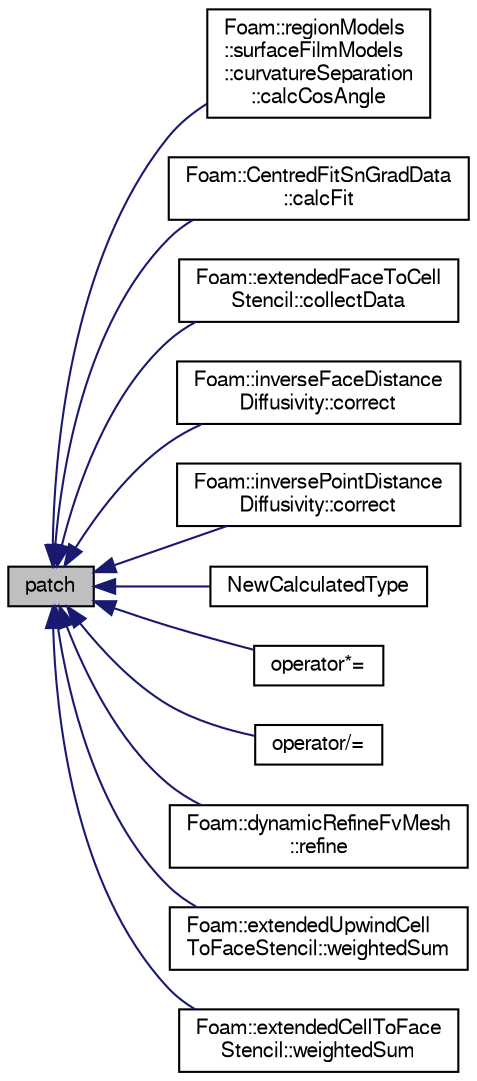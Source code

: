 digraph "patch"
{
  bgcolor="transparent";
  edge [fontname="FreeSans",fontsize="10",labelfontname="FreeSans",labelfontsize="10"];
  node [fontname="FreeSans",fontsize="10",shape=record];
  rankdir="LR";
  Node1 [label="patch",height=0.2,width=0.4,color="black", fillcolor="grey75", style="filled" fontcolor="black"];
  Node1 -> Node2 [dir="back",color="midnightblue",fontsize="10",style="solid",fontname="FreeSans"];
  Node2 [label="Foam::regionModels\l::surfaceFilmModels\l::curvatureSeparation\l::calcCosAngle",height=0.2,width=0.4,color="black",URL="$a00425.html#a1d6b5a28655335fe9dcdeafcf44d0056",tooltip="Calculate the cosine of the angle between gravity vector and. "];
  Node1 -> Node3 [dir="back",color="midnightblue",fontsize="10",style="solid",fontname="FreeSans"];
  Node3 [label="Foam::CentredFitSnGradData\l::calcFit",height=0.2,width=0.4,color="black",URL="$a00245.html#a84a3ebdcaaaad35b99dce0ecc7413d2d",tooltip="Calculate the fit for all the faces. "];
  Node1 -> Node4 [dir="back",color="midnightblue",fontsize="10",style="solid",fontname="FreeSans"];
  Node4 [label="Foam::extendedFaceToCell\lStencil::collectData",height=0.2,width=0.4,color="black",URL="$a00680.html#a08f46d9401c5969cef1fce5f19d438c2"];
  Node1 -> Node5 [dir="back",color="midnightblue",fontsize="10",style="solid",fontname="FreeSans"];
  Node5 [label="Foam::inverseFaceDistance\lDiffusivity::correct",height=0.2,width=0.4,color="black",URL="$a01132.html#a3ae44b28050c3aa494c1d8e18cf618c1",tooltip="Correct the motion diffusivity. "];
  Node1 -> Node6 [dir="back",color="midnightblue",fontsize="10",style="solid",fontname="FreeSans"];
  Node6 [label="Foam::inversePointDistance\lDiffusivity::correct",height=0.2,width=0.4,color="black",URL="$a01133.html#a3ae44b28050c3aa494c1d8e18cf618c1",tooltip="Correct the motion diffusivity. "];
  Node1 -> Node7 [dir="back",color="midnightblue",fontsize="10",style="solid",fontname="FreeSans"];
  Node7 [label="NewCalculatedType",height=0.2,width=0.4,color="black",URL="$a00868.html#aaf5c8438f25b207b943b096bf8d1e08b",tooltip="Return a pointer to a new calculatedFvsPatchField created on. "];
  Node1 -> Node8 [dir="back",color="midnightblue",fontsize="10",style="solid",fontname="FreeSans"];
  Node8 [label="operator*=",height=0.2,width=0.4,color="black",URL="$a00868.html#af02e8ea066fad79587522f2292cdf1bc"];
  Node1 -> Node9 [dir="back",color="midnightblue",fontsize="10",style="solid",fontname="FreeSans"];
  Node9 [label="operator/=",height=0.2,width=0.4,color="black",URL="$a00868.html#ab48562ec0316ad4224410a9faa90b98c"];
  Node1 -> Node10 [dir="back",color="midnightblue",fontsize="10",style="solid",fontname="FreeSans"];
  Node10 [label="Foam::dynamicRefineFvMesh\l::refine",height=0.2,width=0.4,color="black",URL="$a00584.html#a4cc059364e8fc86931758f25f0503d7e",tooltip="Refine cells. Update mesh and fields. "];
  Node1 -> Node11 [dir="back",color="midnightblue",fontsize="10",style="solid",fontname="FreeSans"];
  Node11 [label="Foam::extendedUpwindCell\lToFaceStencil::weightedSum",height=0.2,width=0.4,color="black",URL="$a00683.html#ad563a06316d3efcd0d9b53147edc20a6"];
  Node1 -> Node12 [dir="back",color="midnightblue",fontsize="10",style="solid",fontname="FreeSans"];
  Node12 [label="Foam::extendedCellToFace\lStencil::weightedSum",height=0.2,width=0.4,color="black",URL="$a00674.html#a20d10d68216ddbdd08ba3272067f22f6"];
}
